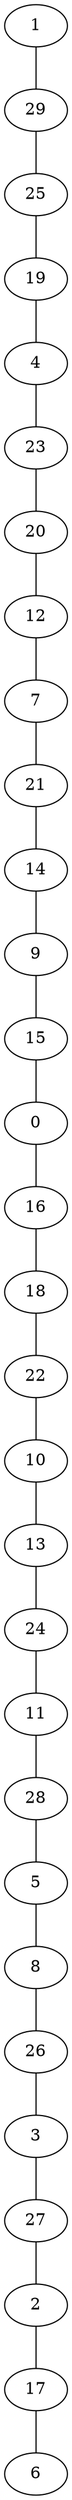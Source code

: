 strict graph G {
1;
29;
25;
19;
4;
23;
20;
12;
7;
21;
14;
9;
15;
0;
16;
18;
22;
10;
13;
24;
11;
28;
5;
8;
26;
3;
27;
2;
17;
6;
1 -- 29;
0 -- 16;
17 -- 6;
21 -- 14;
12 -- 7;
20 -- 12;
24 -- 11;
18 -- 22;
9 -- 15;
25 -- 19;
10 -- 13;
27 -- 2;
3 -- 27;
23 -- 20;
14 -- 9;
15 -- 0;
28 -- 5;
2 -- 17;
5 -- 8;
29 -- 25;
13 -- 24;
16 -- 18;
11 -- 28;
8 -- 26;
4 -- 23;
19 -- 4;
26 -- 3;
22 -- 10;
7 -- 21;
}
